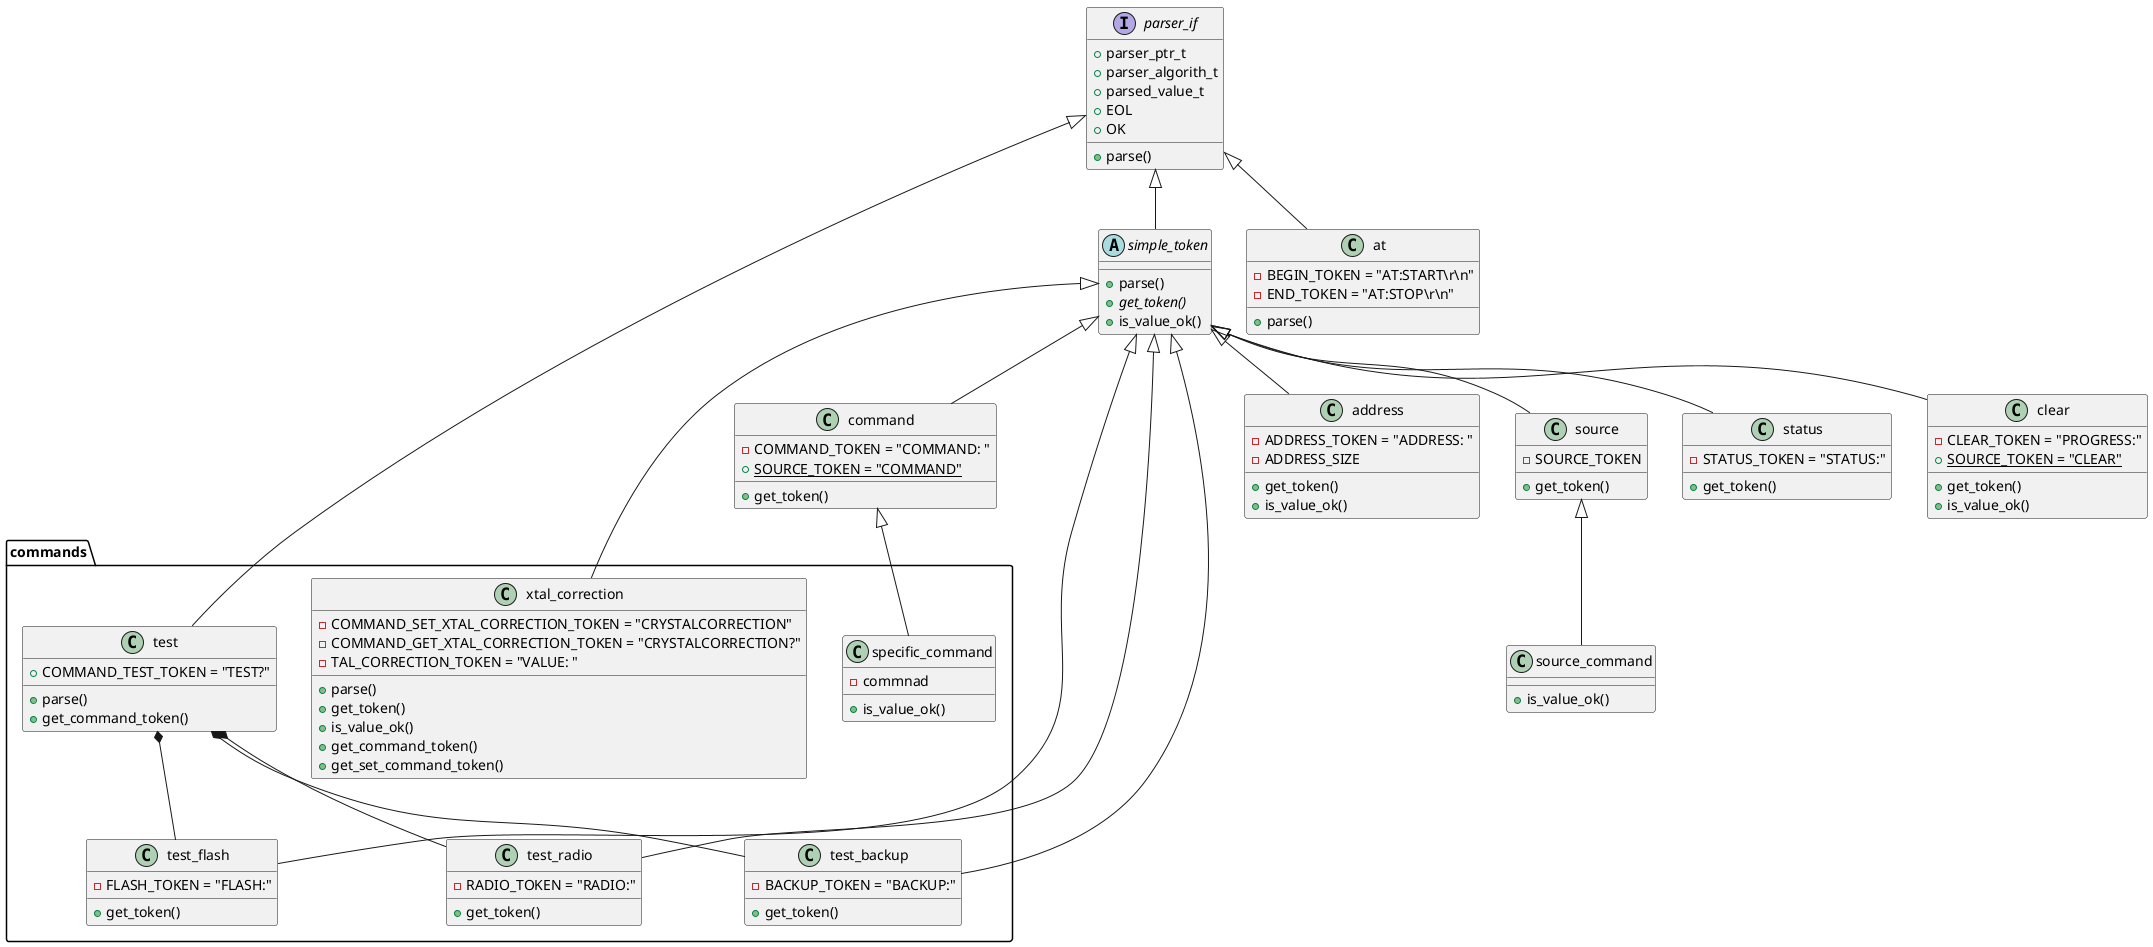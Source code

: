 @startuml

interface parser_if {
  + parser_ptr_t
  + parser_algorith_t
  + parsed_value_t
  + EOL
  + OK
  + parse()
}

abstract class simple_token {
  + parse()
  + {abstract} get_token()
  + is_value_ok()
}

class source {
  - SOURCE_TOKEN
  + get_token()
}

class status {
  - STATUS_TOKEN = "STATUS:"
  + get_token()
}

class clear {
  - CLEAR_TOKEN = "PROGRESS:"
  + {static} SOURCE_TOKEN = "CLEAR"
  + get_token()
  + is_value_ok()
}

class command {
  - COMMAND_TOKEN = "COMMAND: "
  + {static} SOURCE_TOKEN = "COMMAND"
  + get_token()
}

class at {
  - BEGIN_TOKEN = "AT:START\\r\\n"
  - END_TOKEN = "AT:STOP\\r\\n"
  + parse()
}

class source_command {
  + is_value_ok()
}

class address {
  - ADDRESS_TOKEN = "ADDRESS: "
  - ADDRESS_SIZE
  + get_token()
  + is_value_ok()
}

namespace commands {

class specific_command {
  - commnad
  + is_value_ok()
}

class test {
  + COMMAND_TEST_TOKEN = "TEST?"
  + parse()
  + get_command_token()
}

class test_flash {
  - FLASH_TOKEN = "FLASH:"
  + get_token()
}

class test_radio {
  - RADIO_TOKEN = "RADIO:"
  + get_token()
}

class test_backup {
  - BACKUP_TOKEN = "BACKUP:"
  + get_token()
}

class xtal_correction {
  - COMMAND_SET_XTAL_CORRECTION_TOKEN = "CRYSTALCORRECTION"
  - COMMAND_GET_XTAL_CORRECTION_TOKEN = "CRYSTALCORRECTION?"
  - TAL_CORRECTION_TOKEN = "VALUE: "
  + parse()
  + get_token()
  + is_value_ok()
  + get_command_token()
  + get_set_command_token()
}

}

parser_if <|-- simple_token
simple_token <|-- source
simple_token <|-- command
source <|-- source_command
simple_token <|-- status
simple_token <|-- clear
simple_token <|-- address
parser_if <|-- at
parser_if <|-- commands.test
simple_token <|-- commands.xtal_correction
command <|-- commands.specific_command
simple_token <|-- commands.test_flash
commands.test *-- commands.test_flash
simple_token <|-- commands.test_radio
commands.test *-- commands.test_radio
simple_token <|-- commands.test_backup
commands.test *-- commands.test_backup

@enduml